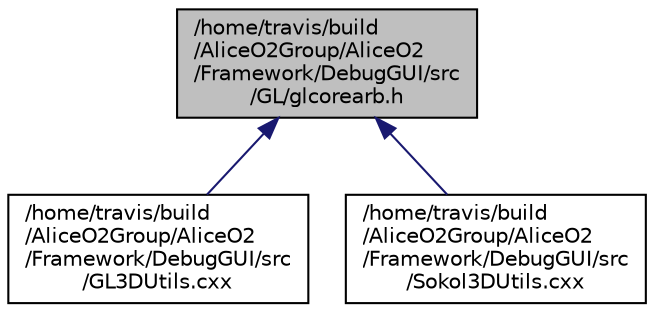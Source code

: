 digraph "/home/travis/build/AliceO2Group/AliceO2/Framework/DebugGUI/src/GL/glcorearb.h"
{
 // INTERACTIVE_SVG=YES
  bgcolor="transparent";
  edge [fontname="Helvetica",fontsize="10",labelfontname="Helvetica",labelfontsize="10"];
  node [fontname="Helvetica",fontsize="10",shape=record];
  Node1 [label="/home/travis/build\l/AliceO2Group/AliceO2\l/Framework/DebugGUI/src\l/GL/glcorearb.h",height=0.2,width=0.4,color="black", fillcolor="grey75", style="filled" fontcolor="black"];
  Node1 -> Node2 [dir="back",color="midnightblue",fontsize="10",style="solid",fontname="Helvetica"];
  Node2 [label="/home/travis/build\l/AliceO2Group/AliceO2\l/Framework/DebugGUI/src\l/GL3DUtils.cxx",height=0.2,width=0.4,color="black",URL="$d7/d7e/GL3DUtils_8cxx.html"];
  Node1 -> Node3 [dir="back",color="midnightblue",fontsize="10",style="solid",fontname="Helvetica"];
  Node3 [label="/home/travis/build\l/AliceO2Group/AliceO2\l/Framework/DebugGUI/src\l/Sokol3DUtils.cxx",height=0.2,width=0.4,color="black",URL="$d3/d9d/Sokol3DUtils_8cxx.html"];
}
